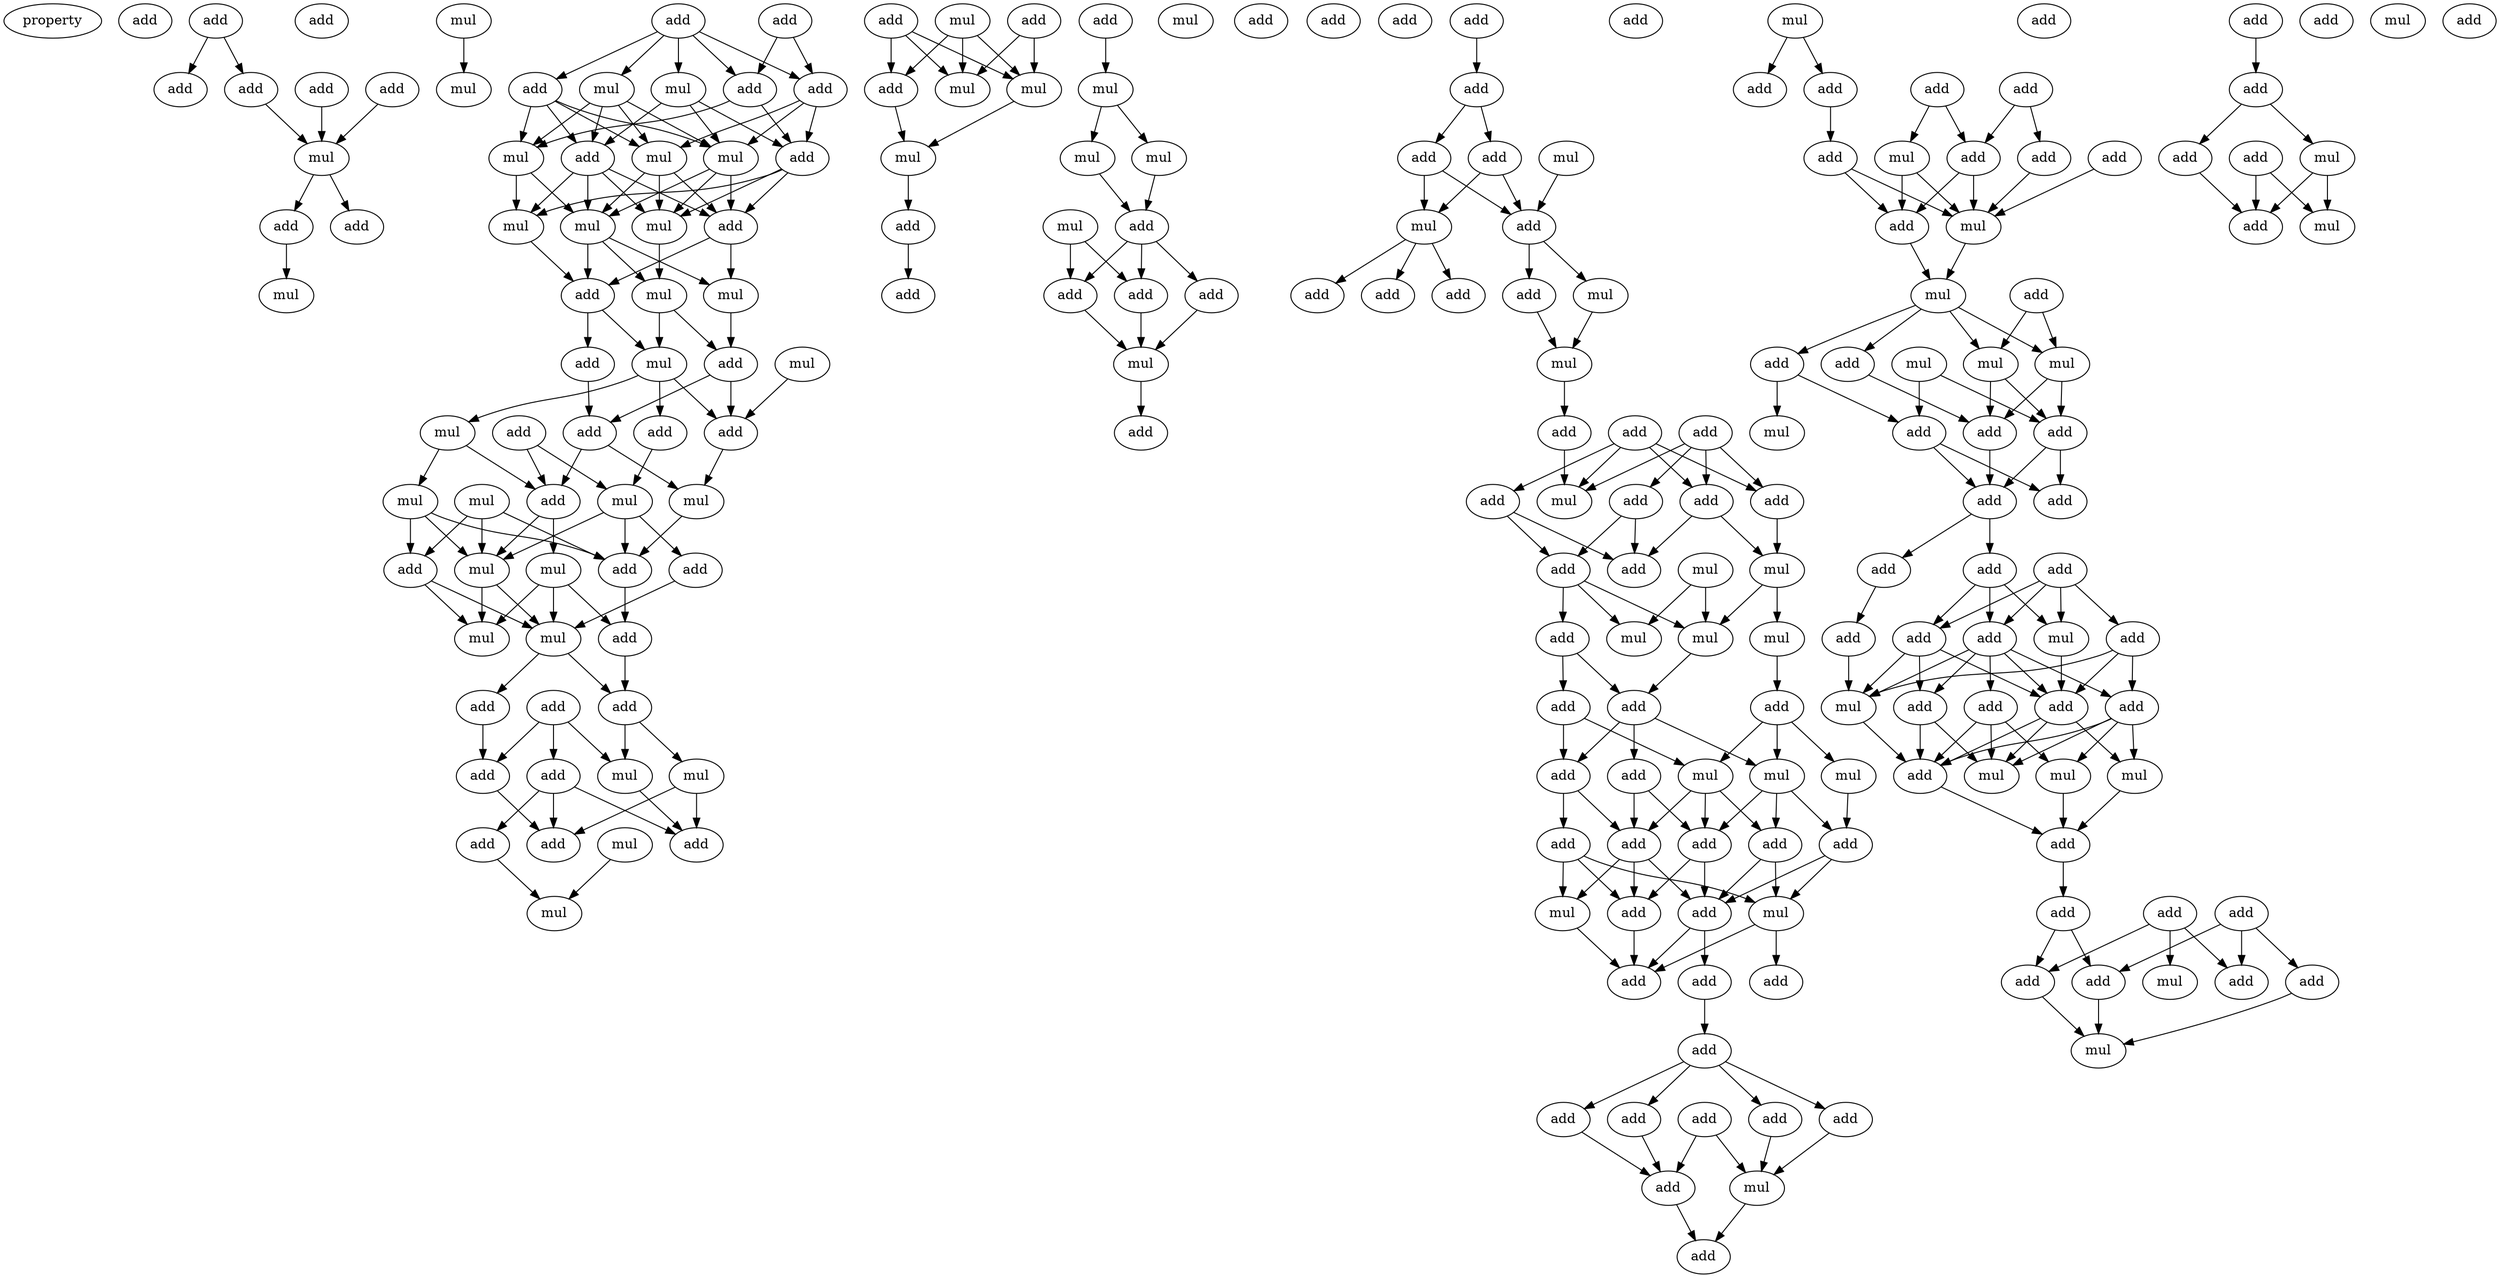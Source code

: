digraph {
    node [fontcolor=black]
    property [mul=2,lf=1.6]
    0 [ label = add ];
    1 [ label = add ];
    2 [ label = add ];
    3 [ label = add ];
    4 [ label = add ];
    5 [ label = add ];
    6 [ label = add ];
    7 [ label = mul ];
    8 [ label = add ];
    9 [ label = add ];
    10 [ label = mul ];
    11 [ label = mul ];
    12 [ label = mul ];
    13 [ label = add ];
    14 [ label = add ];
    15 [ label = add ];
    16 [ label = mul ];
    17 [ label = add ];
    18 [ label = add ];
    19 [ label = mul ];
    20 [ label = add ];
    21 [ label = mul ];
    22 [ label = mul ];
    23 [ label = mul ];
    24 [ label = add ];
    25 [ label = mul ];
    26 [ label = add ];
    27 [ label = mul ];
    28 [ label = mul ];
    29 [ label = mul ];
    30 [ label = add ];
    31 [ label = mul ];
    32 [ label = add ];
    33 [ label = mul ];
    34 [ label = add ];
    35 [ label = mul ];
    36 [ label = add ];
    37 [ label = add ];
    38 [ label = add ];
    39 [ label = add ];
    40 [ label = mul ];
    41 [ label = mul ];
    42 [ label = mul ];
    43 [ label = mul ];
    44 [ label = mul ];
    45 [ label = add ];
    46 [ label = add ];
    47 [ label = mul ];
    48 [ label = mul ];
    49 [ label = add ];
    50 [ label = add ];
    51 [ label = add ];
    52 [ label = mul ];
    53 [ label = mul ];
    54 [ label = add ];
    55 [ label = add ];
    56 [ label = add ];
    57 [ label = add ];
    58 [ label = add ];
    59 [ label = mul ];
    60 [ label = mul ];
    61 [ label = add ];
    62 [ label = add ];
    63 [ label = mul ];
    64 [ label = add ];
    65 [ label = mul ];
    66 [ label = mul ];
    67 [ label = add ];
    68 [ label = add ];
    69 [ label = mul ];
    70 [ label = mul ];
    71 [ label = add ];
    72 [ label = mul ];
    73 [ label = add ];
    74 [ label = add ];
    75 [ label = mul ];
    76 [ label = add ];
    77 [ label = mul ];
    78 [ label = mul ];
    79 [ label = mul ];
    80 [ label = mul ];
    81 [ label = add ];
    82 [ label = add ];
    83 [ label = add ];
    84 [ label = add ];
    85 [ label = add ];
    86 [ label = add ];
    87 [ label = mul ];
    88 [ label = add ];
    89 [ label = add ];
    90 [ label = add ];
    91 [ label = add ];
    92 [ label = mul ];
    93 [ label = add ];
    94 [ label = add ];
    95 [ label = add ];
    96 [ label = mul ];
    97 [ label = add ];
    98 [ label = add ];
    99 [ label = add ];
    100 [ label = add ];
    101 [ label = add ];
    102 [ label = mul ];
    103 [ label = mul ];
    104 [ label = add ];
    105 [ label = add ];
    106 [ label = add ];
    107 [ label = add ];
    108 [ label = mul ];
    109 [ label = add ];
    110 [ label = add ];
    111 [ label = add ];
    112 [ label = mul ];
    113 [ label = add ];
    114 [ label = mul ];
    115 [ label = add ];
    116 [ label = mul ];
    117 [ label = mul ];
    118 [ label = add ];
    119 [ label = mul ];
    120 [ label = add ];
    121 [ label = add ];
    122 [ label = add ];
    123 [ label = add ];
    124 [ label = mul ];
    125 [ label = mul ];
    126 [ label = add ];
    127 [ label = mul ];
    128 [ label = add ];
    129 [ label = add ];
    130 [ label = add ];
    131 [ label = add ];
    132 [ label = add ];
    133 [ label = add ];
    134 [ label = mul ];
    135 [ label = mul ];
    136 [ label = add ];
    137 [ label = add ];
    138 [ label = add ];
    139 [ label = add ];
    140 [ label = add ];
    141 [ label = add ];
    142 [ label = add ];
    143 [ label = add ];
    144 [ label = add ];
    145 [ label = add ];
    146 [ label = add ];
    147 [ label = mul ];
    148 [ label = add ];
    149 [ label = mul ];
    150 [ label = add ];
    151 [ label = add ];
    152 [ label = add ];
    153 [ label = add ];
    154 [ label = add ];
    155 [ label = add ];
    156 [ label = add ];
    157 [ label = add ];
    158 [ label = add ];
    159 [ label = mul ];
    160 [ label = mul ];
    161 [ label = add ];
    162 [ label = add ];
    163 [ label = mul ];
    164 [ label = mul ];
    165 [ label = add ];
    166 [ label = mul ];
    167 [ label = mul ];
    168 [ label = add ];
    169 [ label = mul ];
    170 [ label = add ];
    171 [ label = add ];
    172 [ label = add ];
    173 [ label = add ];
    174 [ label = add ];
    175 [ label = add ];
    176 [ label = add ];
    177 [ label = add ];
    178 [ label = add ];
    179 [ label = add ];
    180 [ label = add ];
    181 [ label = mul ];
    182 [ label = add ];
    183 [ label = add ];
    184 [ label = add ];
    185 [ label = add ];
    186 [ label = add ];
    187 [ label = mul ];
    188 [ label = add ];
    189 [ label = mul ];
    190 [ label = mul ];
    191 [ label = mul ];
    192 [ label = add ];
    193 [ label = add ];
    194 [ label = add ];
    195 [ label = add ];
    196 [ label = add ];
    197 [ label = add ];
    198 [ label = add ];
    199 [ label = mul ];
    200 [ label = add ];
    201 [ label = mul ];
    202 [ label = add ];
    203 [ label = add ];
    204 [ label = add ];
    205 [ label = add ];
    206 [ label = mul ];
    207 [ label = add ];
    208 [ label = mul ];
    209 [ label = add ];
    210 [ label = mul ];
    211 [ label = add ];
    1 -> 3 [ name = 0 ];
    1 -> 6 [ name = 1 ];
    4 -> 7 [ name = 2 ];
    5 -> 7 [ name = 3 ];
    6 -> 7 [ name = 4 ];
    7 -> 8 [ name = 5 ];
    7 -> 9 [ name = 6 ];
    8 -> 10 [ name = 7 ];
    11 -> 12 [ name = 8 ];
    13 -> 15 [ name = 9 ];
    13 -> 16 [ name = 10 ];
    13 -> 17 [ name = 11 ];
    13 -> 18 [ name = 12 ];
    13 -> 19 [ name = 13 ];
    14 -> 15 [ name = 14 ];
    14 -> 18 [ name = 15 ];
    15 -> 20 [ name = 16 ];
    15 -> 21 [ name = 17 ];
    15 -> 23 [ name = 18 ];
    16 -> 21 [ name = 19 ];
    16 -> 22 [ name = 20 ];
    16 -> 23 [ name = 21 ];
    16 -> 24 [ name = 22 ];
    17 -> 21 [ name = 23 ];
    17 -> 22 [ name = 24 ];
    17 -> 23 [ name = 25 ];
    17 -> 24 [ name = 26 ];
    18 -> 20 [ name = 27 ];
    18 -> 22 [ name = 28 ];
    19 -> 20 [ name = 29 ];
    19 -> 23 [ name = 30 ];
    19 -> 24 [ name = 31 ];
    20 -> 25 [ name = 32 ];
    20 -> 26 [ name = 33 ];
    20 -> 28 [ name = 34 ];
    21 -> 26 [ name = 35 ];
    21 -> 27 [ name = 36 ];
    21 -> 28 [ name = 37 ];
    22 -> 25 [ name = 38 ];
    22 -> 27 [ name = 39 ];
    23 -> 26 [ name = 40 ];
    23 -> 27 [ name = 41 ];
    23 -> 28 [ name = 42 ];
    24 -> 25 [ name = 43 ];
    24 -> 26 [ name = 44 ];
    24 -> 27 [ name = 45 ];
    24 -> 28 [ name = 46 ];
    25 -> 30 [ name = 47 ];
    26 -> 30 [ name = 48 ];
    26 -> 31 [ name = 49 ];
    27 -> 29 [ name = 50 ];
    27 -> 30 [ name = 51 ];
    27 -> 31 [ name = 52 ];
    28 -> 29 [ name = 53 ];
    29 -> 33 [ name = 54 ];
    29 -> 34 [ name = 55 ];
    30 -> 32 [ name = 56 ];
    30 -> 33 [ name = 57 ];
    31 -> 34 [ name = 58 ];
    32 -> 36 [ name = 59 ];
    33 -> 37 [ name = 60 ];
    33 -> 38 [ name = 61 ];
    33 -> 40 [ name = 62 ];
    34 -> 36 [ name = 63 ];
    34 -> 37 [ name = 64 ];
    35 -> 37 [ name = 65 ];
    36 -> 43 [ name = 66 ];
    36 -> 45 [ name = 67 ];
    37 -> 43 [ name = 68 ];
    38 -> 44 [ name = 69 ];
    39 -> 44 [ name = 70 ];
    39 -> 45 [ name = 71 ];
    40 -> 42 [ name = 72 ];
    40 -> 45 [ name = 73 ];
    41 -> 47 [ name = 74 ];
    41 -> 49 [ name = 75 ];
    41 -> 50 [ name = 76 ];
    42 -> 47 [ name = 77 ];
    42 -> 49 [ name = 78 ];
    42 -> 50 [ name = 79 ];
    43 -> 50 [ name = 80 ];
    44 -> 46 [ name = 81 ];
    44 -> 47 [ name = 82 ];
    44 -> 50 [ name = 83 ];
    45 -> 47 [ name = 84 ];
    45 -> 48 [ name = 85 ];
    46 -> 52 [ name = 86 ];
    47 -> 52 [ name = 87 ];
    47 -> 53 [ name = 88 ];
    48 -> 51 [ name = 89 ];
    48 -> 52 [ name = 90 ];
    48 -> 53 [ name = 91 ];
    49 -> 52 [ name = 92 ];
    49 -> 53 [ name = 93 ];
    50 -> 51 [ name = 94 ];
    51 -> 54 [ name = 95 ];
    52 -> 54 [ name = 96 ];
    52 -> 56 [ name = 97 ];
    54 -> 59 [ name = 98 ];
    54 -> 60 [ name = 99 ];
    55 -> 57 [ name = 100 ];
    55 -> 58 [ name = 101 ];
    55 -> 59 [ name = 102 ];
    56 -> 57 [ name = 103 ];
    57 -> 61 [ name = 104 ];
    58 -> 61 [ name = 105 ];
    58 -> 62 [ name = 106 ];
    58 -> 64 [ name = 107 ];
    59 -> 62 [ name = 108 ];
    60 -> 61 [ name = 109 ];
    60 -> 62 [ name = 110 ];
    63 -> 65 [ name = 111 ];
    64 -> 65 [ name = 112 ];
    66 -> 69 [ name = 113 ];
    66 -> 70 [ name = 114 ];
    66 -> 71 [ name = 115 ];
    67 -> 69 [ name = 116 ];
    67 -> 70 [ name = 117 ];
    67 -> 71 [ name = 118 ];
    68 -> 69 [ name = 119 ];
    68 -> 70 [ name = 120 ];
    69 -> 72 [ name = 121 ];
    71 -> 72 [ name = 122 ];
    72 -> 73 [ name = 123 ];
    73 -> 76 [ name = 124 ];
    74 -> 77 [ name = 125 ];
    77 -> 78 [ name = 126 ];
    77 -> 79 [ name = 127 ];
    78 -> 81 [ name = 128 ];
    79 -> 81 [ name = 129 ];
    80 -> 82 [ name = 130 ];
    80 -> 83 [ name = 131 ];
    81 -> 82 [ name = 132 ];
    81 -> 83 [ name = 133 ];
    81 -> 86 [ name = 134 ];
    82 -> 87 [ name = 135 ];
    83 -> 87 [ name = 136 ];
    86 -> 87 [ name = 137 ];
    87 -> 90 [ name = 138 ];
    89 -> 91 [ name = 139 ];
    91 -> 93 [ name = 140 ];
    91 -> 95 [ name = 141 ];
    92 -> 97 [ name = 142 ];
    93 -> 96 [ name = 143 ];
    93 -> 97 [ name = 144 ];
    95 -> 96 [ name = 145 ];
    95 -> 97 [ name = 146 ];
    96 -> 98 [ name = 147 ];
    96 -> 100 [ name = 148 ];
    96 -> 101 [ name = 149 ];
    97 -> 99 [ name = 150 ];
    97 -> 102 [ name = 151 ];
    99 -> 103 [ name = 152 ];
    102 -> 103 [ name = 153 ];
    103 -> 104 [ name = 154 ];
    104 -> 108 [ name = 155 ];
    105 -> 107 [ name = 156 ];
    105 -> 108 [ name = 157 ];
    105 -> 110 [ name = 158 ];
    105 -> 111 [ name = 159 ];
    106 -> 107 [ name = 160 ];
    106 -> 108 [ name = 161 ];
    106 -> 109 [ name = 162 ];
    106 -> 110 [ name = 163 ];
    107 -> 114 [ name = 164 ];
    109 -> 113 [ name = 165 ];
    109 -> 115 [ name = 166 ];
    110 -> 113 [ name = 167 ];
    110 -> 114 [ name = 168 ];
    111 -> 113 [ name = 169 ];
    111 -> 115 [ name = 170 ];
    112 -> 116 [ name = 171 ];
    112 -> 117 [ name = 172 ];
    114 -> 117 [ name = 173 ];
    114 -> 119 [ name = 174 ];
    115 -> 116 [ name = 175 ];
    115 -> 117 [ name = 176 ];
    115 -> 118 [ name = 177 ];
    117 -> 122 [ name = 178 ];
    118 -> 121 [ name = 179 ];
    118 -> 122 [ name = 180 ];
    119 -> 120 [ name = 181 ];
    120 -> 124 [ name = 182 ];
    120 -> 125 [ name = 183 ];
    120 -> 127 [ name = 184 ];
    121 -> 123 [ name = 185 ];
    121 -> 127 [ name = 186 ];
    122 -> 123 [ name = 187 ];
    122 -> 125 [ name = 188 ];
    122 -> 126 [ name = 189 ];
    123 -> 128 [ name = 190 ];
    123 -> 132 [ name = 191 ];
    124 -> 131 [ name = 192 ];
    125 -> 129 [ name = 193 ];
    125 -> 130 [ name = 194 ];
    125 -> 131 [ name = 195 ];
    126 -> 128 [ name = 196 ];
    126 -> 129 [ name = 197 ];
    127 -> 128 [ name = 198 ];
    127 -> 129 [ name = 199 ];
    127 -> 130 [ name = 200 ];
    128 -> 133 [ name = 201 ];
    128 -> 135 [ name = 202 ];
    128 -> 136 [ name = 203 ];
    129 -> 133 [ name = 204 ];
    129 -> 136 [ name = 205 ];
    130 -> 134 [ name = 206 ];
    130 -> 136 [ name = 207 ];
    131 -> 134 [ name = 208 ];
    131 -> 136 [ name = 209 ];
    132 -> 133 [ name = 210 ];
    132 -> 134 [ name = 211 ];
    132 -> 135 [ name = 212 ];
    133 -> 137 [ name = 213 ];
    134 -> 137 [ name = 214 ];
    134 -> 139 [ name = 215 ];
    135 -> 137 [ name = 216 ];
    136 -> 137 [ name = 217 ];
    136 -> 138 [ name = 218 ];
    138 -> 140 [ name = 219 ];
    140 -> 141 [ name = 220 ];
    140 -> 142 [ name = 221 ];
    140 -> 144 [ name = 222 ];
    140 -> 145 [ name = 223 ];
    141 -> 146 [ name = 224 ];
    142 -> 147 [ name = 225 ];
    143 -> 146 [ name = 226 ];
    143 -> 147 [ name = 227 ];
    144 -> 147 [ name = 228 ];
    145 -> 146 [ name = 229 ];
    146 -> 148 [ name = 230 ];
    147 -> 148 [ name = 231 ];
    149 -> 153 [ name = 232 ];
    149 -> 154 [ name = 233 ];
    151 -> 156 [ name = 234 ];
    151 -> 159 [ name = 235 ];
    152 -> 156 [ name = 236 ];
    152 -> 157 [ name = 237 ];
    154 -> 155 [ name = 238 ];
    155 -> 160 [ name = 239 ];
    155 -> 161 [ name = 240 ];
    156 -> 160 [ name = 241 ];
    156 -> 161 [ name = 242 ];
    157 -> 160 [ name = 243 ];
    158 -> 160 [ name = 244 ];
    159 -> 160 [ name = 245 ];
    159 -> 161 [ name = 246 ];
    160 -> 163 [ name = 247 ];
    161 -> 163 [ name = 248 ];
    162 -> 166 [ name = 249 ];
    162 -> 167 [ name = 250 ];
    163 -> 165 [ name = 251 ];
    163 -> 166 [ name = 252 ];
    163 -> 167 [ name = 253 ];
    163 -> 168 [ name = 254 ];
    164 -> 170 [ name = 255 ];
    164 -> 172 [ name = 256 ];
    165 -> 169 [ name = 257 ];
    165 -> 170 [ name = 258 ];
    166 -> 171 [ name = 259 ];
    166 -> 172 [ name = 260 ];
    167 -> 171 [ name = 261 ];
    167 -> 172 [ name = 262 ];
    168 -> 171 [ name = 263 ];
    170 -> 173 [ name = 264 ];
    170 -> 174 [ name = 265 ];
    171 -> 173 [ name = 266 ];
    172 -> 173 [ name = 267 ];
    172 -> 174 [ name = 268 ];
    173 -> 175 [ name = 269 ];
    173 -> 177 [ name = 270 ];
    175 -> 179 [ name = 271 ];
    176 -> 178 [ name = 272 ];
    176 -> 180 [ name = 273 ];
    176 -> 181 [ name = 274 ];
    176 -> 182 [ name = 275 ];
    177 -> 178 [ name = 276 ];
    177 -> 181 [ name = 277 ];
    177 -> 182 [ name = 278 ];
    178 -> 183 [ name = 279 ];
    178 -> 184 [ name = 280 ];
    178 -> 185 [ name = 281 ];
    178 -> 186 [ name = 282 ];
    178 -> 187 [ name = 283 ];
    179 -> 187 [ name = 284 ];
    180 -> 184 [ name = 285 ];
    180 -> 186 [ name = 286 ];
    180 -> 187 [ name = 287 ];
    181 -> 186 [ name = 288 ];
    182 -> 183 [ name = 289 ];
    182 -> 186 [ name = 290 ];
    182 -> 187 [ name = 291 ];
    183 -> 188 [ name = 292 ];
    183 -> 191 [ name = 293 ];
    184 -> 188 [ name = 294 ];
    184 -> 189 [ name = 295 ];
    184 -> 190 [ name = 296 ];
    184 -> 191 [ name = 297 ];
    185 -> 188 [ name = 298 ];
    185 -> 189 [ name = 299 ];
    185 -> 191 [ name = 300 ];
    186 -> 188 [ name = 301 ];
    186 -> 190 [ name = 302 ];
    186 -> 191 [ name = 303 ];
    187 -> 188 [ name = 304 ];
    188 -> 192 [ name = 305 ];
    189 -> 192 [ name = 306 ];
    190 -> 192 [ name = 307 ];
    192 -> 194 [ name = 308 ];
    193 -> 196 [ name = 309 ];
    193 -> 198 [ name = 310 ];
    193 -> 200 [ name = 311 ];
    194 -> 196 [ name = 312 ];
    194 -> 197 [ name = 313 ];
    195 -> 197 [ name = 314 ];
    195 -> 199 [ name = 315 ];
    195 -> 200 [ name = 316 ];
    196 -> 201 [ name = 317 ];
    197 -> 201 [ name = 318 ];
    198 -> 201 [ name = 319 ];
    202 -> 203 [ name = 320 ];
    203 -> 206 [ name = 321 ];
    203 -> 207 [ name = 322 ];
    205 -> 208 [ name = 323 ];
    205 -> 209 [ name = 324 ];
    206 -> 208 [ name = 325 ];
    206 -> 209 [ name = 326 ];
    207 -> 209 [ name = 327 ];
}
